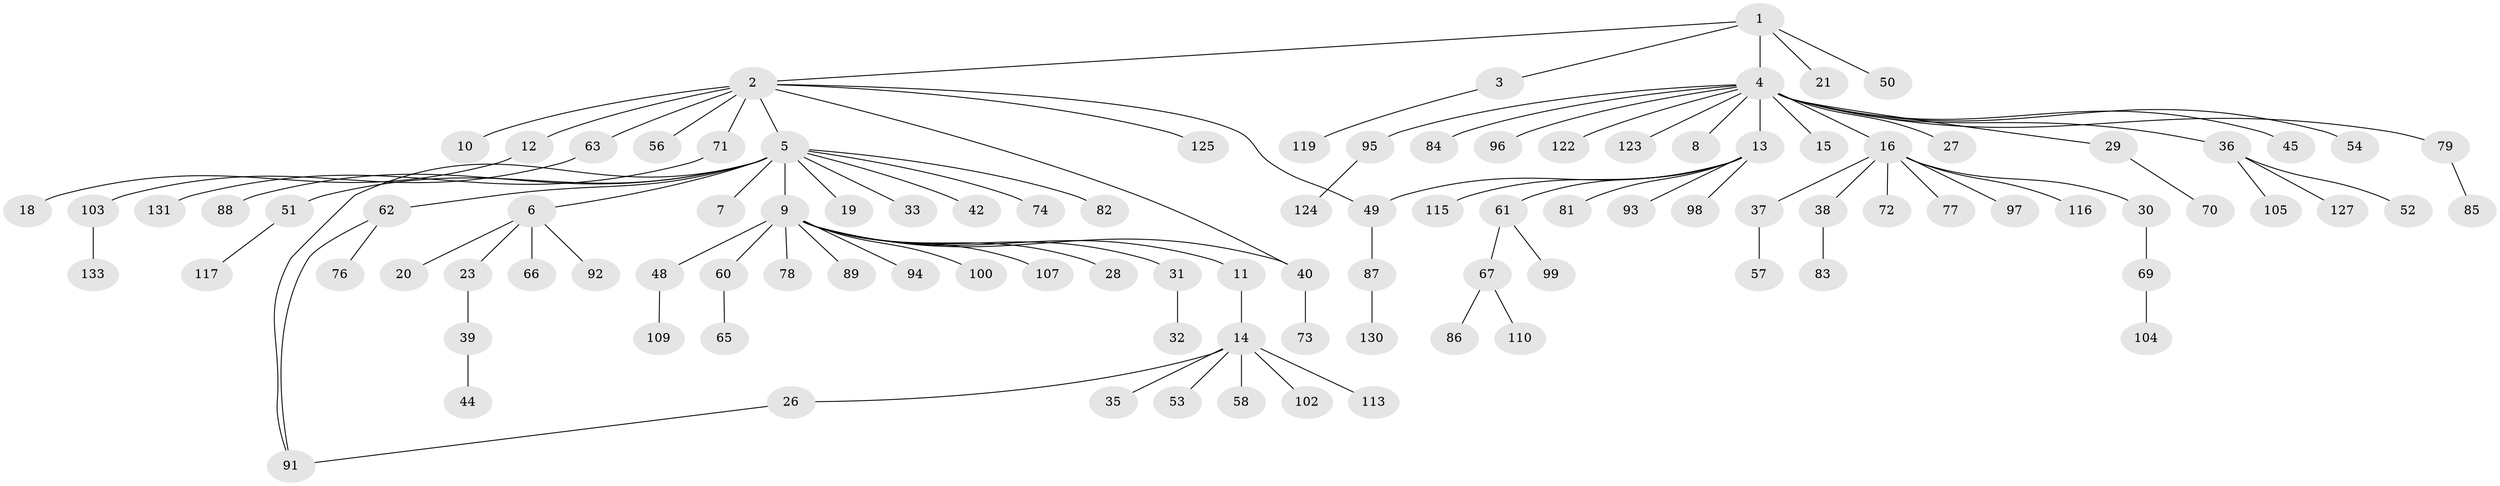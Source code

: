 // Generated by graph-tools (version 1.1) at 2025/23/03/03/25 07:23:54]
// undirected, 104 vertices, 107 edges
graph export_dot {
graph [start="1"]
  node [color=gray90,style=filled];
  1 [super="+126"];
  2 [super="+34"];
  3 [super="+43"];
  4 [super="+25"];
  5 [super="+46"];
  6 [super="+68"];
  7 [super="+132"];
  8 [super="+101"];
  9 [super="+41"];
  10;
  11;
  12 [super="+128"];
  13 [super="+55"];
  14 [super="+17"];
  15 [super="+22"];
  16 [super="+59"];
  18;
  19 [super="+120"];
  20;
  21 [super="+47"];
  23 [super="+24"];
  26 [super="+112"];
  27;
  28;
  29 [super="+75"];
  30;
  31;
  32;
  33;
  35;
  36 [super="+114"];
  37 [super="+64"];
  38;
  39;
  40;
  42;
  44;
  45;
  48;
  49;
  50;
  51;
  52;
  53;
  54;
  56;
  57;
  58;
  60;
  61;
  62 [super="+90"];
  63;
  65 [super="+108"];
  66 [super="+129"];
  67 [super="+80"];
  69 [super="+111"];
  70;
  71;
  72 [super="+135"];
  73 [super="+106"];
  74;
  76;
  77;
  78;
  79;
  81;
  82;
  83;
  84;
  85;
  86;
  87;
  88;
  89;
  91 [super="+118"];
  92;
  93;
  94;
  95 [super="+134"];
  96;
  97;
  98;
  99;
  100;
  102;
  103 [super="+121"];
  104;
  105;
  107;
  109;
  110;
  113;
  115;
  116;
  117;
  119;
  122;
  123;
  124;
  125;
  127;
  130;
  131;
  133;
  1 -- 2;
  1 -- 3;
  1 -- 4;
  1 -- 21;
  1 -- 50;
  2 -- 5;
  2 -- 10;
  2 -- 12;
  2 -- 40;
  2 -- 49;
  2 -- 63;
  2 -- 71;
  2 -- 125;
  2 -- 56;
  3 -- 119;
  4 -- 8;
  4 -- 13;
  4 -- 15;
  4 -- 16;
  4 -- 29;
  4 -- 45;
  4 -- 54;
  4 -- 79;
  4 -- 84;
  4 -- 96;
  4 -- 123;
  4 -- 36;
  4 -- 122;
  4 -- 27;
  4 -- 95;
  5 -- 6;
  5 -- 7;
  5 -- 9;
  5 -- 19;
  5 -- 33;
  5 -- 42;
  5 -- 82;
  5 -- 88;
  5 -- 51;
  5 -- 74;
  5 -- 62;
  5 -- 91;
  6 -- 20;
  6 -- 23;
  6 -- 66;
  6 -- 92;
  9 -- 11;
  9 -- 28;
  9 -- 31;
  9 -- 48;
  9 -- 60;
  9 -- 78;
  9 -- 89;
  9 -- 100;
  9 -- 107;
  9 -- 40;
  9 -- 94;
  11 -- 14;
  12 -- 18;
  13 -- 49;
  13 -- 93;
  13 -- 81;
  13 -- 98;
  13 -- 115;
  13 -- 61;
  14 -- 26;
  14 -- 35;
  14 -- 53;
  14 -- 58;
  14 -- 102;
  14 -- 113;
  16 -- 30;
  16 -- 37;
  16 -- 38;
  16 -- 77;
  16 -- 97;
  16 -- 116;
  16 -- 72;
  23 -- 39;
  26 -- 91;
  29 -- 70;
  30 -- 69;
  31 -- 32;
  36 -- 52;
  36 -- 105;
  36 -- 127;
  37 -- 57;
  38 -- 83;
  39 -- 44;
  40 -- 73;
  48 -- 109;
  49 -- 87;
  51 -- 117;
  60 -- 65;
  61 -- 67;
  61 -- 99;
  62 -- 76;
  62 -- 91;
  63 -- 103;
  67 -- 86;
  67 -- 110;
  69 -- 104;
  71 -- 131;
  79 -- 85;
  87 -- 130;
  95 -- 124;
  103 -- 133;
}
